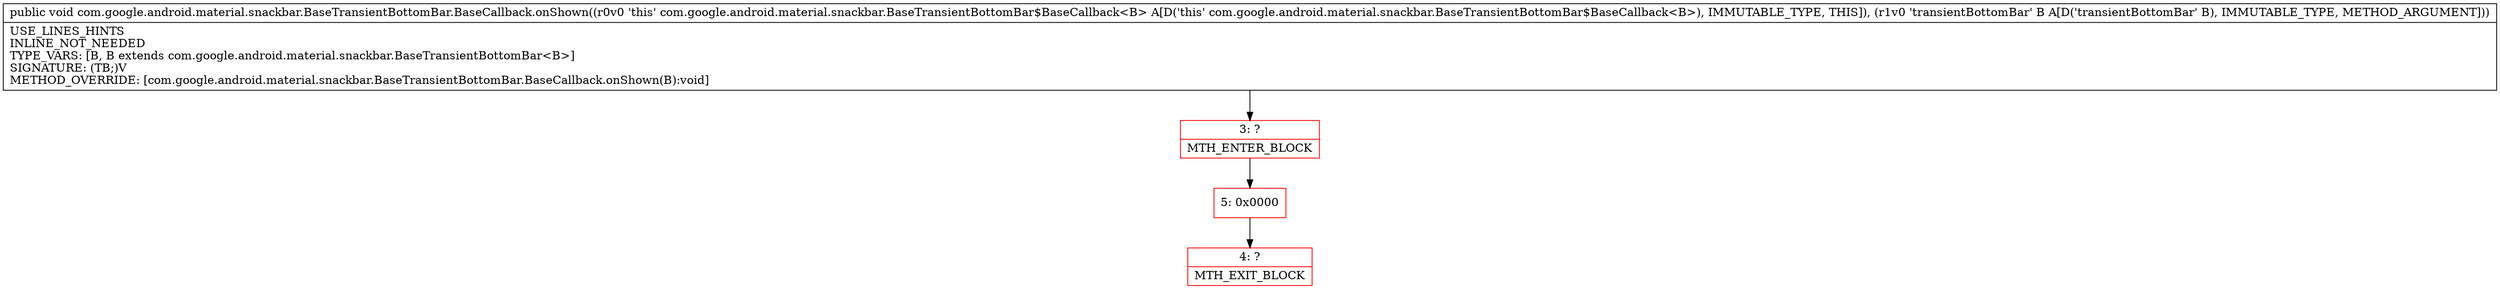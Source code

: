 digraph "CFG forcom.google.android.material.snackbar.BaseTransientBottomBar.BaseCallback.onShown(Ljava\/lang\/Object;)V" {
subgraph cluster_Region_641883093 {
label = "R(0)";
node [shape=record,color=blue];
}
Node_3 [shape=record,color=red,label="{3\:\ ?|MTH_ENTER_BLOCK\l}"];
Node_5 [shape=record,color=red,label="{5\:\ 0x0000}"];
Node_4 [shape=record,color=red,label="{4\:\ ?|MTH_EXIT_BLOCK\l}"];
MethodNode[shape=record,label="{public void com.google.android.material.snackbar.BaseTransientBottomBar.BaseCallback.onShown((r0v0 'this' com.google.android.material.snackbar.BaseTransientBottomBar$BaseCallback\<B\> A[D('this' com.google.android.material.snackbar.BaseTransientBottomBar$BaseCallback\<B\>), IMMUTABLE_TYPE, THIS]), (r1v0 'transientBottomBar' B A[D('transientBottomBar' B), IMMUTABLE_TYPE, METHOD_ARGUMENT]))  | USE_LINES_HINTS\lINLINE_NOT_NEEDED\lTYPE_VARS: [B, B extends com.google.android.material.snackbar.BaseTransientBottomBar\<B\>]\lSIGNATURE: (TB;)V\lMETHOD_OVERRIDE: [com.google.android.material.snackbar.BaseTransientBottomBar.BaseCallback.onShown(B):void]\l}"];
MethodNode -> Node_3;Node_3 -> Node_5;
Node_5 -> Node_4;
}

